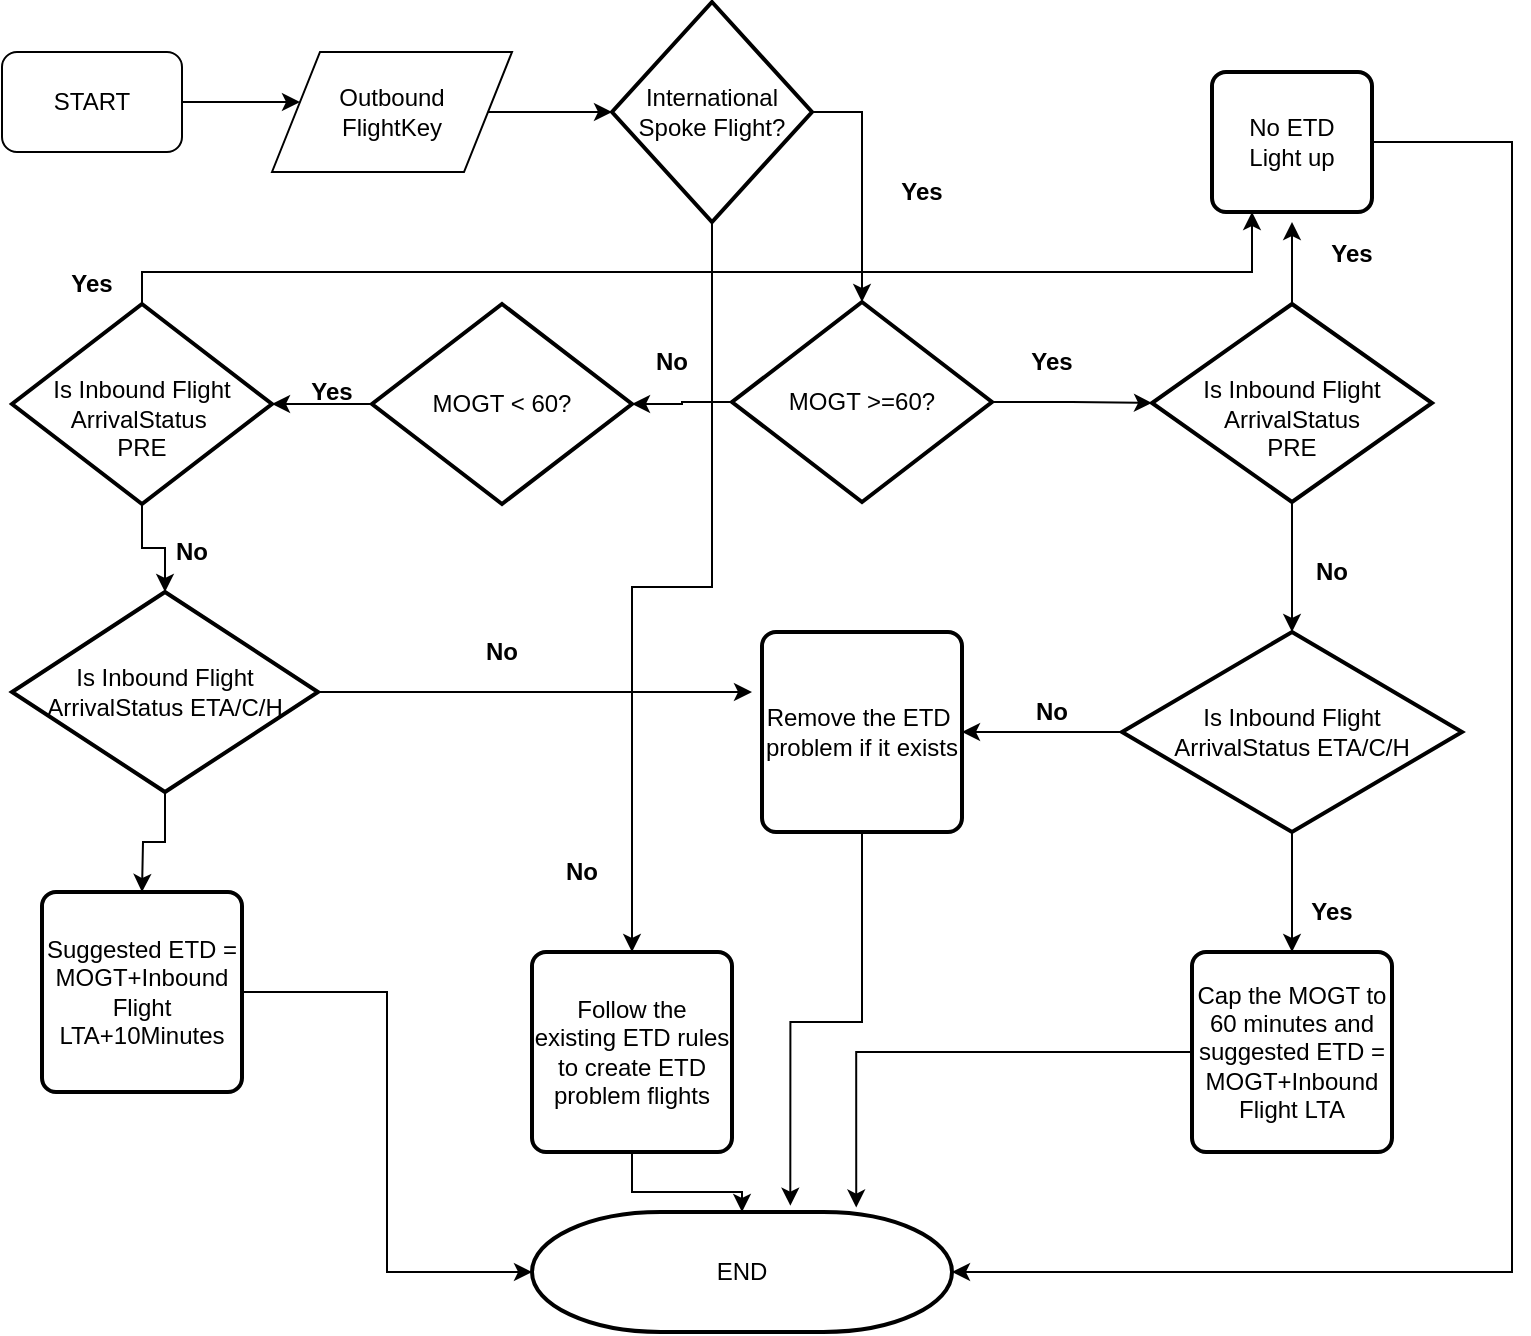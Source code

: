 <mxfile version="11.1.4" type="github"><diagram id="pFKQiXRmC3XckeJbhHOQ" name="Page-1"><mxGraphModel dx="1221" dy="686" grid="1" gridSize="10" guides="1" tooltips="1" connect="1" arrows="1" fold="1" page="1" pageScale="1" pageWidth="850" pageHeight="1100" math="0" shadow="0"><root><mxCell id="0"/><mxCell id="1" parent="0"/><mxCell id="46tW-18OfaLYzbYvIZAa-34" value="" style="edgeStyle=orthogonalEdgeStyle;rounded=0;orthogonalLoop=1;jettySize=auto;html=1;" edge="1" parent="1" source="UgsXbYPD-4DsROqtCclC-1" target="UgsXbYPD-4DsROqtCclC-3"><mxGeometry relative="1" as="geometry"><Array as="points"><mxPoint x="140" y="65"/><mxPoint x="140" y="65"/></Array></mxGeometry></mxCell><mxCell id="UgsXbYPD-4DsROqtCclC-1" value="START" style="rounded=1;whiteSpace=wrap;html=1;" parent="1" vertex="1"><mxGeometry x="15" y="40" width="90" height="50" as="geometry"/></mxCell><mxCell id="UgsXbYPD-4DsROqtCclC-6" style="edgeStyle=orthogonalEdgeStyle;rounded=0;orthogonalLoop=1;jettySize=auto;html=1;exitX=0.5;exitY=0;exitDx=0;exitDy=0;entryX=0.5;entryY=0;entryDx=0;entryDy=0;" parent="1" source="UgsXbYPD-4DsROqtCclC-3" target="UgsXbYPD-4DsROqtCclC-3" edge="1"><mxGeometry relative="1" as="geometry"><mxPoint x="260" y="120" as="targetPoint"/></mxGeometry></mxCell><mxCell id="46tW-18OfaLYzbYvIZAa-36" value="" style="edgeStyle=orthogonalEdgeStyle;rounded=0;orthogonalLoop=1;jettySize=auto;html=1;" edge="1" parent="1" source="UgsXbYPD-4DsROqtCclC-3" target="UgsXbYPD-4DsROqtCclC-8"><mxGeometry relative="1" as="geometry"/></mxCell><mxCell id="UgsXbYPD-4DsROqtCclC-3" value="Outbound&lt;br&gt;FlightKey" style="shape=parallelogram;perimeter=parallelogramPerimeter;whiteSpace=wrap;html=1;" parent="1" vertex="1"><mxGeometry x="150" y="40" width="120" height="60" as="geometry"/></mxCell><mxCell id="46tW-18OfaLYzbYvIZAa-39" value="" style="edgeStyle=orthogonalEdgeStyle;rounded=0;orthogonalLoop=1;jettySize=auto;html=1;entryX=0.5;entryY=0;entryDx=0;entryDy=0;entryPerimeter=0;" edge="1" parent="1" source="UgsXbYPD-4DsROqtCclC-8" target="UgsXbYPD-4DsROqtCclC-11"><mxGeometry relative="1" as="geometry"><mxPoint x="500" y="70" as="targetPoint"/><Array as="points"><mxPoint x="445" y="70"/></Array></mxGeometry></mxCell><mxCell id="46tW-18OfaLYzbYvIZAa-78" style="edgeStyle=orthogonalEdgeStyle;rounded=0;orthogonalLoop=1;jettySize=auto;html=1;" edge="1" parent="1" source="UgsXbYPD-4DsROqtCclC-8" target="46tW-18OfaLYzbYvIZAa-74"><mxGeometry relative="1" as="geometry"/></mxCell><mxCell id="UgsXbYPD-4DsROqtCclC-8" value="International Spoke Flight?" style="strokeWidth=2;html=1;shape=mxgraph.flowchart.decision;whiteSpace=wrap;" parent="1" vertex="1"><mxGeometry x="320" y="15" width="100" height="110" as="geometry"/></mxCell><mxCell id="UgsXbYPD-4DsROqtCclC-14" style="edgeStyle=orthogonalEdgeStyle;rounded=0;orthogonalLoop=1;jettySize=auto;html=1;entryX=0;entryY=0.5;entryDx=0;entryDy=0;entryPerimeter=0;" parent="1" source="UgsXbYPD-4DsROqtCclC-11" target="UgsXbYPD-4DsROqtCclC-15" edge="1"><mxGeometry relative="1" as="geometry"><mxPoint x="580" y="215" as="targetPoint"/></mxGeometry></mxCell><mxCell id="46tW-18OfaLYzbYvIZAa-51" value="" style="edgeStyle=orthogonalEdgeStyle;rounded=0;orthogonalLoop=1;jettySize=auto;html=1;" edge="1" parent="1" source="UgsXbYPD-4DsROqtCclC-11" target="46tW-18OfaLYzbYvIZAa-41"><mxGeometry relative="1" as="geometry"/></mxCell><mxCell id="UgsXbYPD-4DsROqtCclC-11" value="MOGT &amp;gt;=60?" style="strokeWidth=2;html=1;shape=mxgraph.flowchart.decision;whiteSpace=wrap;" parent="1" vertex="1"><mxGeometry x="380" y="165" width="130" height="100" as="geometry"/></mxCell><mxCell id="46tW-18OfaLYzbYvIZAa-49" value="" style="edgeStyle=orthogonalEdgeStyle;rounded=0;orthogonalLoop=1;jettySize=auto;html=1;" edge="1" parent="1" source="46tW-18OfaLYzbYvIZAa-41" target="46tW-18OfaLYzbYvIZAa-48"><mxGeometry relative="1" as="geometry"/></mxCell><mxCell id="46tW-18OfaLYzbYvIZAa-41" value="MOGT &amp;lt; 60?" style="strokeWidth=2;html=1;shape=mxgraph.flowchart.decision;whiteSpace=wrap;" vertex="1" parent="1"><mxGeometry x="200" y="166" width="130" height="100" as="geometry"/></mxCell><mxCell id="46tW-18OfaLYzbYvIZAa-59" value="" style="edgeStyle=orthogonalEdgeStyle;rounded=0;orthogonalLoop=1;jettySize=auto;html=1;entryX=0.25;entryY=1;entryDx=0;entryDy=0;" edge="1" parent="1" source="46tW-18OfaLYzbYvIZAa-48" target="46tW-18OfaLYzbYvIZAa-23"><mxGeometry relative="1" as="geometry"><mxPoint x="640" y="140" as="targetPoint"/><Array as="points"><mxPoint x="85" y="150"/><mxPoint x="640" y="150"/></Array></mxGeometry></mxCell><mxCell id="46tW-18OfaLYzbYvIZAa-62" value="" style="edgeStyle=orthogonalEdgeStyle;rounded=0;orthogonalLoop=1;jettySize=auto;html=1;" edge="1" parent="1" source="46tW-18OfaLYzbYvIZAa-48" target="46tW-18OfaLYzbYvIZAa-61"><mxGeometry relative="1" as="geometry"/></mxCell><mxCell id="46tW-18OfaLYzbYvIZAa-48" value="&lt;br&gt;Is Inbound Flight&lt;br&gt;ArrivalStatus&amp;nbsp;&lt;br&gt;PRE" style="strokeWidth=2;html=1;shape=mxgraph.flowchart.decision;whiteSpace=wrap;" vertex="1" parent="1"><mxGeometry x="20" y="166" width="130" height="100" as="geometry"/></mxCell><mxCell id="UgsXbYPD-4DsROqtCclC-16" style="edgeStyle=orthogonalEdgeStyle;rounded=0;orthogonalLoop=1;jettySize=auto;html=1;entryX=0.5;entryY=0;entryDx=0;entryDy=0;entryPerimeter=0;" parent="1" source="UgsXbYPD-4DsROqtCclC-15" edge="1" target="UgsXbYPD-4DsROqtCclC-17"><mxGeometry relative="1" as="geometry"><mxPoint x="590" y="320" as="targetPoint"/><Array as="points"><mxPoint x="660" y="290"/><mxPoint x="660" y="290"/></Array></mxGeometry></mxCell><mxCell id="46tW-18OfaLYzbYvIZAa-3" value="" style="edgeStyle=orthogonalEdgeStyle;rounded=0;orthogonalLoop=1;jettySize=auto;html=1;" edge="1" parent="1" source="UgsXbYPD-4DsROqtCclC-15"><mxGeometry relative="1" as="geometry"><mxPoint x="660" y="125" as="targetPoint"/><Array as="points"><mxPoint x="660" y="125"/><mxPoint x="660" y="125"/></Array></mxGeometry></mxCell><mxCell id="UgsXbYPD-4DsROqtCclC-15" value="&lt;br&gt;Is Inbound Flight&lt;br&gt;ArrivalStatus &lt;br&gt;PRE" style="strokeWidth=2;html=1;shape=mxgraph.flowchart.decision;whiteSpace=wrap;" parent="1" vertex="1"><mxGeometry x="590" y="166" width="140" height="99" as="geometry"/></mxCell><mxCell id="46tW-18OfaLYzbYvIZAa-11" value="" style="edgeStyle=orthogonalEdgeStyle;rounded=0;orthogonalLoop=1;jettySize=auto;html=1;" edge="1" parent="1" source="UgsXbYPD-4DsROqtCclC-17"><mxGeometry relative="1" as="geometry"><mxPoint x="660" y="490" as="targetPoint"/></mxGeometry></mxCell><mxCell id="46tW-18OfaLYzbYvIZAa-15" value="" style="edgeStyle=orthogonalEdgeStyle;rounded=0;orthogonalLoop=1;jettySize=auto;html=1;" edge="1" parent="1" source="UgsXbYPD-4DsROqtCclC-17"><mxGeometry relative="1" as="geometry"><mxPoint x="495" y="380" as="targetPoint"/></mxGeometry></mxCell><mxCell id="UgsXbYPD-4DsROqtCclC-17" value="&lt;span style=&quot;white-space: normal&quot;&gt;Is Inbound Flight&lt;/span&gt;&lt;br style=&quot;white-space: normal&quot;&gt;&lt;span style=&quot;white-space: normal&quot;&gt;ArrivalStatus&lt;/span&gt;&lt;span style=&quot;white-space: normal&quot;&gt;&amp;nbsp;ETA/C/H&lt;/span&gt;" style="strokeWidth=2;html=1;shape=mxgraph.flowchart.decision;whiteSpace=wrap;" parent="1" vertex="1"><mxGeometry x="575" y="330" width="170" height="100" as="geometry"/></mxCell><mxCell id="46tW-18OfaLYzbYvIZAa-6" value="&lt;b&gt;Yes&lt;/b&gt;" style="text;html=1;strokeColor=none;fillColor=none;align=center;verticalAlign=middle;whiteSpace=wrap;rounded=0;" vertex="1" parent="1"><mxGeometry x="520" y="185" width="40" height="20" as="geometry"/></mxCell><mxCell id="46tW-18OfaLYzbYvIZAa-7" value="&lt;b&gt;No&lt;/b&gt;" style="text;html=1;strokeColor=none;fillColor=none;align=center;verticalAlign=middle;whiteSpace=wrap;rounded=0;" vertex="1" parent="1"><mxGeometry x="660" y="290" width="40" height="20" as="geometry"/></mxCell><mxCell id="46tW-18OfaLYzbYvIZAa-13" value="&lt;b&gt;Yes&lt;/b&gt;" style="text;html=1;strokeColor=none;fillColor=none;align=center;verticalAlign=middle;whiteSpace=wrap;rounded=0;" vertex="1" parent="1"><mxGeometry x="660" y="460" width="40" height="20" as="geometry"/></mxCell><mxCell id="46tW-18OfaLYzbYvIZAa-17" value="&lt;b&gt;No&lt;/b&gt;" style="text;html=1;strokeColor=none;fillColor=none;align=center;verticalAlign=middle;whiteSpace=wrap;rounded=0;" vertex="1" parent="1"><mxGeometry x="520" y="360" width="40" height="20" as="geometry"/></mxCell><mxCell id="46tW-18OfaLYzbYvIZAa-87" value="" style="edgeStyle=orthogonalEdgeStyle;rounded=0;orthogonalLoop=1;jettySize=auto;html=1;entryX=0.615;entryY=-0.053;entryDx=0;entryDy=0;entryPerimeter=0;" edge="1" parent="1" source="46tW-18OfaLYzbYvIZAa-18" target="46tW-18OfaLYzbYvIZAa-76"><mxGeometry relative="1" as="geometry"><mxPoint x="445" y="510" as="targetPoint"/></mxGeometry></mxCell><mxCell id="46tW-18OfaLYzbYvIZAa-18" value="&lt;span style=&quot;white-space: normal&quot;&gt;Remove the ETD&amp;nbsp;&lt;/span&gt;&lt;br style=&quot;white-space: normal&quot;&gt;&lt;span style=&quot;white-space: normal&quot;&gt;problem if it exists&lt;/span&gt;" style="rounded=1;whiteSpace=wrap;html=1;absoluteArcSize=1;arcSize=14;strokeWidth=2;" vertex="1" parent="1"><mxGeometry x="395" y="330" width="100" height="100" as="geometry"/></mxCell><mxCell id="46tW-18OfaLYzbYvIZAa-88" style="edgeStyle=orthogonalEdgeStyle;rounded=0;orthogonalLoop=1;jettySize=auto;html=1;entryX=0.772;entryY=-0.037;entryDx=0;entryDy=0;entryPerimeter=0;" edge="1" parent="1" source="46tW-18OfaLYzbYvIZAa-22" target="46tW-18OfaLYzbYvIZAa-76"><mxGeometry relative="1" as="geometry"/></mxCell><mxCell id="46tW-18OfaLYzbYvIZAa-22" value="Cap the MOGT to 60 minutes and suggested ETD = MOGT+Inbound Flight LTA" style="rounded=1;whiteSpace=wrap;html=1;absoluteArcSize=1;arcSize=14;strokeWidth=2;" vertex="1" parent="1"><mxGeometry x="610" y="490" width="100" height="100" as="geometry"/></mxCell><mxCell id="46tW-18OfaLYzbYvIZAa-45" value="" style="edgeStyle=orthogonalEdgeStyle;rounded=0;orthogonalLoop=1;jettySize=auto;html=1;entryX=1;entryY=0.5;entryDx=0;entryDy=0;entryPerimeter=0;" edge="1" parent="1" source="46tW-18OfaLYzbYvIZAa-23" target="46tW-18OfaLYzbYvIZAa-76"><mxGeometry relative="1" as="geometry"><mxPoint x="760" y="650" as="targetPoint"/><Array as="points"><mxPoint x="770" y="85"/><mxPoint x="770" y="650"/></Array></mxGeometry></mxCell><mxCell id="46tW-18OfaLYzbYvIZAa-23" value="No ETD &lt;br&gt;Light up" style="rounded=1;whiteSpace=wrap;html=1;absoluteArcSize=1;arcSize=14;strokeWidth=2;" vertex="1" parent="1"><mxGeometry x="620" y="50" width="80" height="70" as="geometry"/></mxCell><mxCell id="46tW-18OfaLYzbYvIZAa-27" value="&lt;b&gt;Yes&lt;/b&gt;" style="text;html=1;strokeColor=none;fillColor=none;align=center;verticalAlign=middle;whiteSpace=wrap;rounded=0;" vertex="1" parent="1"><mxGeometry x="670" y="130.5" width="40" height="20" as="geometry"/></mxCell><mxCell id="46tW-18OfaLYzbYvIZAa-40" value="&lt;b&gt;Yes&lt;/b&gt;" style="text;html=1;strokeColor=none;fillColor=none;align=center;verticalAlign=middle;whiteSpace=wrap;rounded=0;" vertex="1" parent="1"><mxGeometry x="455" y="100" width="40" height="20" as="geometry"/></mxCell><mxCell id="46tW-18OfaLYzbYvIZAa-43" value="&lt;b&gt;No&lt;/b&gt;" style="text;html=1;strokeColor=none;fillColor=none;align=center;verticalAlign=middle;whiteSpace=wrap;rounded=0;" vertex="1" parent="1"><mxGeometry x="330" y="185" width="40" height="20" as="geometry"/></mxCell><mxCell id="46tW-18OfaLYzbYvIZAa-50" value="&lt;b&gt;Yes&lt;/b&gt;" style="text;html=1;strokeColor=none;fillColor=none;align=center;verticalAlign=middle;whiteSpace=wrap;rounded=0;" vertex="1" parent="1"><mxGeometry x="160" y="200" width="40" height="20" as="geometry"/></mxCell><mxCell id="46tW-18OfaLYzbYvIZAa-60" value="&lt;b&gt;Yes&lt;/b&gt;" style="text;html=1;strokeColor=none;fillColor=none;align=center;verticalAlign=middle;whiteSpace=wrap;rounded=0;" vertex="1" parent="1"><mxGeometry x="40" y="146" width="40" height="20" as="geometry"/></mxCell><mxCell id="46tW-18OfaLYzbYvIZAa-65" value="" style="edgeStyle=orthogonalEdgeStyle;rounded=0;orthogonalLoop=1;jettySize=auto;html=1;" edge="1" parent="1" source="46tW-18OfaLYzbYvIZAa-61"><mxGeometry relative="1" as="geometry"><mxPoint x="390" y="360" as="targetPoint"/></mxGeometry></mxCell><mxCell id="46tW-18OfaLYzbYvIZAa-68" value="" style="edgeStyle=orthogonalEdgeStyle;rounded=0;orthogonalLoop=1;jettySize=auto;html=1;" edge="1" parent="1" source="46tW-18OfaLYzbYvIZAa-61"><mxGeometry relative="1" as="geometry"><mxPoint x="85" y="460" as="targetPoint"/></mxGeometry></mxCell><mxCell id="46tW-18OfaLYzbYvIZAa-61" value="&lt;span style=&quot;white-space: normal&quot;&gt;Is Inbound Flight&lt;/span&gt;&lt;br style=&quot;white-space: normal&quot;&gt;&lt;span style=&quot;white-space: normal&quot;&gt;ArrivalStatus&lt;/span&gt;&lt;span style=&quot;white-space: normal&quot;&gt;&amp;nbsp;ETA/C/H&lt;/span&gt;" style="strokeWidth=2;html=1;shape=mxgraph.flowchart.decision;whiteSpace=wrap;" vertex="1" parent="1"><mxGeometry x="20" y="310" width="153" height="100" as="geometry"/></mxCell><mxCell id="46tW-18OfaLYzbYvIZAa-63" value="&lt;b&gt;No&lt;/b&gt;" style="text;html=1;strokeColor=none;fillColor=none;align=center;verticalAlign=middle;whiteSpace=wrap;rounded=0;" vertex="1" parent="1"><mxGeometry x="90" y="280" width="40" height="20" as="geometry"/></mxCell><mxCell id="46tW-18OfaLYzbYvIZAa-66" value="&lt;b&gt;No&lt;/b&gt;" style="text;html=1;strokeColor=none;fillColor=none;align=center;verticalAlign=middle;whiteSpace=wrap;rounded=0;" vertex="1" parent="1"><mxGeometry x="245" y="330" width="40" height="20" as="geometry"/></mxCell><mxCell id="46tW-18OfaLYzbYvIZAa-72" value="" style="edgeStyle=orthogonalEdgeStyle;rounded=0;orthogonalLoop=1;jettySize=auto;html=1;entryX=0;entryY=0.5;entryDx=0;entryDy=0;entryPerimeter=0;" edge="1" parent="1" source="46tW-18OfaLYzbYvIZAa-69" target="46tW-18OfaLYzbYvIZAa-76"><mxGeometry relative="1" as="geometry"><mxPoint x="240" y="630" as="targetPoint"/></mxGeometry></mxCell><mxCell id="46tW-18OfaLYzbYvIZAa-69" value="&lt;span style=&quot;white-space: normal&quot;&gt;Suggested ETD = MOGT+Inbound Flight LTA+10Minutes&lt;/span&gt;" style="rounded=1;whiteSpace=wrap;html=1;absoluteArcSize=1;arcSize=14;strokeWidth=2;" vertex="1" parent="1"><mxGeometry x="35" y="460" width="100" height="100" as="geometry"/></mxCell><mxCell id="46tW-18OfaLYzbYvIZAa-85" value="" style="edgeStyle=orthogonalEdgeStyle;rounded=0;orthogonalLoop=1;jettySize=auto;html=1;" edge="1" parent="1" source="46tW-18OfaLYzbYvIZAa-74" target="46tW-18OfaLYzbYvIZAa-76"><mxGeometry relative="1" as="geometry"/></mxCell><mxCell id="46tW-18OfaLYzbYvIZAa-74" value="Follow the existing ETD rules to create ETD problem flights" style="rounded=1;whiteSpace=wrap;html=1;absoluteArcSize=1;arcSize=14;strokeWidth=2;" vertex="1" parent="1"><mxGeometry x="280" y="490" width="100" height="100" as="geometry"/></mxCell><mxCell id="46tW-18OfaLYzbYvIZAa-76" value="END" style="strokeWidth=2;html=1;shape=mxgraph.flowchart.terminator;whiteSpace=wrap;" vertex="1" parent="1"><mxGeometry x="280" y="620" width="210" height="60" as="geometry"/></mxCell><mxCell id="46tW-18OfaLYzbYvIZAa-79" value="&lt;b&gt;No&lt;/b&gt;" style="text;html=1;strokeColor=none;fillColor=none;align=center;verticalAlign=middle;whiteSpace=wrap;rounded=0;" vertex="1" parent="1"><mxGeometry x="285" y="440" width="40" height="20" as="geometry"/></mxCell></root></mxGraphModel></diagram></mxfile>